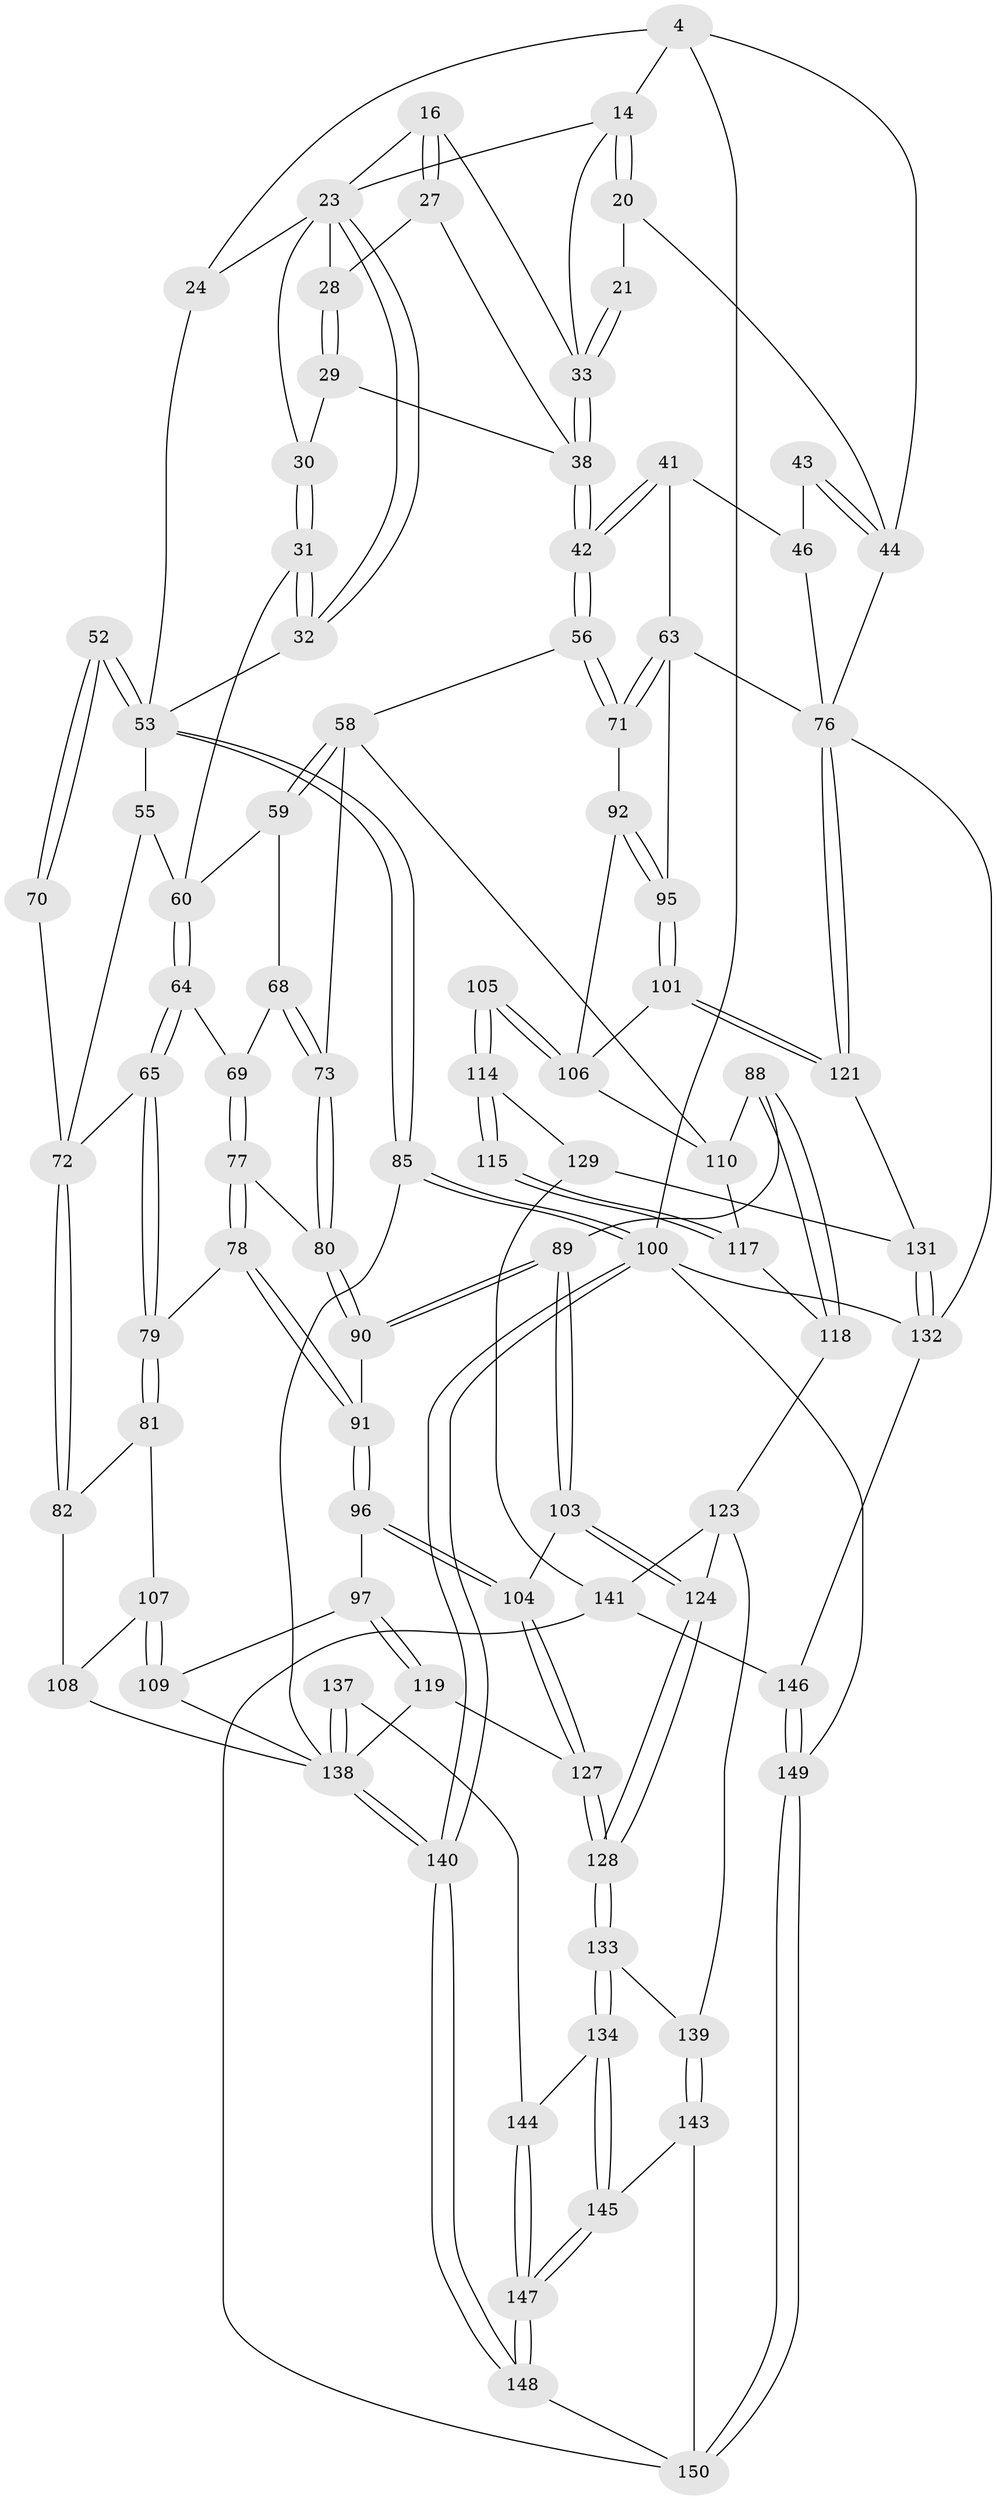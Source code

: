 // original degree distribution, {3: 0.013333333333333334, 4: 0.22, 6: 0.20666666666666667, 5: 0.56}
// Generated by graph-tools (version 1.1) at 2025/06/03/04/25 22:06:28]
// undirected, 90 vertices, 208 edges
graph export_dot {
graph [start="1"]
  node [color=gray90,style=filled];
  4 [pos="+0+0",super="+3"];
  14 [pos="+0.7131125542010388+0",super="+2+1"];
  16 [pos="+0.568645558709973+0.05034032319634297"];
  20 [pos="+0.8139426677159688+0.14101618921416803"];
  21 [pos="+0.7667931658226993+0.15035312983906488"];
  23 [pos="+0.2292235078643991+0.13548172317534793",super="+10+17"];
  24 [pos="+0.16787885395897018+0.1275218560270935",super="+13"];
  27 [pos="+0.5905254843938854+0.13539955926394076"];
  28 [pos="+0.5208997564241032+0.14633918837985574"];
  29 [pos="+0.4601221551513399+0.20966463873341673"];
  30 [pos="+0.3887122783988293+0.2130468640121385"];
  31 [pos="+0.38000812111243143+0.22226883007572262"];
  32 [pos="+0.33240278938371304+0.21502511627322876"];
  33 [pos="+0.7322983539693793+0.18189509050329283",super="+25+22"];
  38 [pos="+0.6645575577206615+0.3443205525605483",super="+34"];
  41 [pos="+0.6966702170388315+0.3499036348275648"];
  42 [pos="+0.668792348278894+0.35631508395022193"];
  43 [pos="+0.9214329541180789+0.22464977858493315",super="+39"];
  44 [pos="+1+0.11088784026179632",super="+19"];
  46 [pos="+0.8487864691613608+0.29526486925056145",super="+45+40"];
  52 [pos="+0+0.4160685401386764"];
  53 [pos="+0+0.3841853256305616",super="+36+35+51"];
  55 [pos="+0.24525794007587184+0.400220703712252"];
  56 [pos="+0.6397303649393463+0.43107629618901133"];
  58 [pos="+0.5959047618216604+0.4393656724210174",super="+57"];
  59 [pos="+0.4187669529039905+0.3671074220733492"];
  60 [pos="+0.4094797645784895+0.35711452125414833",super="+54"];
  63 [pos="+0.9195865245078009+0.5176628052884932",super="+62+50"];
  64 [pos="+0.3201699650107957+0.4731332239944838"];
  65 [pos="+0.2697684547446529+0.47466592419922754"];
  68 [pos="+0.39318715149230865+0.4882625167038672"];
  69 [pos="+0.38939997065667464+0.4943574172582092"];
  70 [pos="+0.08167684737703294+0.46182732348029826"];
  71 [pos="+0.6535524162452933+0.44823818087116846"];
  72 [pos="+0.14560569090160236+0.5121528954738213",super="+66+67"];
  73 [pos="+0.552983024684796+0.47251781040487517"];
  76 [pos="+1+0.7047480473029795",super="+61+47+48"];
  77 [pos="+0.3935469638813999+0.5257669932275472"];
  78 [pos="+0.36580959158984566+0.5720535422883111"];
  79 [pos="+0.2741604109859846+0.5560969086846848"];
  80 [pos="+0.4837959190134296+0.5468559581886816"];
  81 [pos="+0.24858708841605753+0.5873198354491415"];
  82 [pos="+0.15658034275763477+0.5638851098390352"];
  85 [pos="+0+0.6024413300998999"];
  88 [pos="+0.5150606799622282+0.6817953458535738"];
  89 [pos="+0.5020678105181285+0.6798921174174192"];
  90 [pos="+0.47791421557468355+0.5973114518008461"];
  91 [pos="+0.3717972599616423+0.5864261109153628"];
  92 [pos="+0.6789608182989847+0.5181874600666381"];
  95 [pos="+0.8370069349330046+0.6556146320487335"];
  96 [pos="+0.37391339228444936+0.7060828529515418"];
  97 [pos="+0.31355241276886014+0.7051902015477354"];
  100 [pos="+0+1",super="+74"];
  101 [pos="+0.8355050572451479+0.6646062519882668"];
  103 [pos="+0.4107266840759219+0.7223876464499952"];
  104 [pos="+0.4000896490269263+0.7215254514167319"];
  105 [pos="+0.7153337721424875+0.7233673433906852"];
  106 [pos="+0.6523490136711041+0.689797885982464",super="+94+102"];
  107 [pos="+0.16935254969583696+0.6657530714764628",super="+99"];
  108 [pos="+0.11036900154576369+0.6522308948050435",super="+83"];
  109 [pos="+0.20984722336476755+0.7139850706691946",super="+98"];
  110 [pos="+0.5964554225338325+0.6988133927350141",super="+87+86"];
  114 [pos="+0.6946433570987615+0.7995102426887586"];
  115 [pos="+0.6884918417598076+0.7971478009807857"];
  117 [pos="+0.5913169678243985+0.780874238219823",super="+116"];
  118 [pos="+0.5550830092128708+0.7932742640497734"];
  119 [pos="+0.2549698745184104+0.8181424208139115"];
  121 [pos="+0.8720751086481229+0.726425704186924"];
  123 [pos="+0.4758853892426636+0.8385827405139837",super="+122"];
  124 [pos="+0.46331431115709276+0.8234300751395388"];
  127 [pos="+0.3544108548843995+0.8320492866433045"];
  128 [pos="+0.3621615246471684+0.8614380551268908"];
  129 [pos="+0.699500624783583+0.8421300427071697",super="+126"];
  131 [pos="+0.8848571819953548+0.8418158733692211",super="+125"];
  132 [pos="+0.8995339713692521+0.8651819541653926",super="+75"];
  133 [pos="+0.36249250453460696+0.872324696037073"];
  134 [pos="+0.34356869809451496+0.923553657107725"];
  137 [pos="+0.21645240106977115+0.89044632836771",super="+136"];
  138 [pos="+0+1",super="+112+84+120"];
  139 [pos="+0.44414451849140957+0.8769429919053695"];
  140 [pos="+0+1"];
  141 [pos="+0.6350342551729758+0.9909172226707403",super="+130"];
  143 [pos="+0.43616378230320924+0.9701081654155034"];
  144 [pos="+0.2651027650016943+0.9618213568807842",super="+135"];
  145 [pos="+0.3437004681191143+0.9243632497283658"];
  146 [pos="+0.8887144125344718+0.9055894050092679"];
  147 [pos="+0.2826420595652309+0.9989271084913649"];
  148 [pos="+0.14025418197663508+1"];
  149 [pos="+1+1"];
  150 [pos="+0.5990501534419996+1",super="+142"];
  4 -- 100 [weight=2];
  4 -- 14;
  4 -- 24 [weight=2];
  4 -- 44;
  14 -- 20;
  14 -- 20;
  14 -- 33;
  14 -- 23;
  16 -- 27;
  16 -- 27;
  16 -- 33;
  16 -- 23;
  20 -- 21;
  20 -- 44;
  21 -- 33 [weight=2];
  21 -- 33;
  23 -- 24 [weight=3];
  23 -- 32;
  23 -- 32;
  23 -- 30;
  23 -- 28;
  24 -- 53 [weight=2];
  27 -- 28;
  27 -- 38;
  28 -- 29;
  28 -- 29;
  29 -- 30;
  29 -- 38;
  30 -- 31;
  30 -- 31;
  31 -- 32;
  31 -- 32;
  31 -- 60;
  32 -- 53;
  33 -- 38 [weight=2];
  33 -- 38;
  38 -- 42;
  38 -- 42;
  41 -- 42;
  41 -- 42;
  41 -- 46;
  41 -- 63;
  42 -- 56;
  42 -- 56;
  43 -- 44 [weight=2];
  43 -- 44;
  43 -- 46 [weight=2];
  44 -- 76;
  46 -- 76 [weight=2];
  52 -- 53 [weight=2];
  52 -- 53;
  52 -- 70;
  52 -- 70;
  53 -- 85;
  53 -- 85;
  53 -- 55;
  55 -- 60;
  55 -- 72;
  56 -- 71;
  56 -- 71;
  56 -- 58;
  58 -- 59;
  58 -- 59;
  58 -- 73;
  58 -- 110;
  59 -- 60;
  59 -- 68;
  60 -- 64;
  60 -- 64;
  63 -- 71;
  63 -- 71;
  63 -- 76 [weight=2];
  63 -- 95;
  64 -- 65;
  64 -- 65;
  64 -- 69;
  65 -- 79;
  65 -- 79;
  65 -- 72;
  68 -- 69;
  68 -- 73;
  68 -- 73;
  69 -- 77;
  69 -- 77;
  70 -- 72 [weight=2];
  71 -- 92;
  72 -- 82;
  72 -- 82;
  73 -- 80;
  73 -- 80;
  76 -- 121;
  76 -- 121;
  76 -- 132;
  77 -- 78;
  77 -- 78;
  77 -- 80;
  78 -- 79;
  78 -- 91;
  78 -- 91;
  79 -- 81;
  79 -- 81;
  80 -- 90;
  80 -- 90;
  81 -- 82;
  81 -- 107;
  82 -- 108;
  85 -- 100;
  85 -- 100;
  85 -- 138;
  88 -- 89;
  88 -- 118;
  88 -- 118;
  88 -- 110;
  89 -- 90;
  89 -- 90;
  89 -- 103;
  89 -- 103;
  90 -- 91;
  91 -- 96;
  91 -- 96;
  92 -- 95;
  92 -- 95;
  92 -- 106;
  95 -- 101;
  95 -- 101;
  96 -- 97;
  96 -- 104;
  96 -- 104;
  97 -- 119;
  97 -- 119;
  97 -- 109;
  100 -- 140;
  100 -- 140;
  100 -- 149;
  100 -- 132;
  101 -- 121;
  101 -- 121;
  101 -- 106;
  103 -- 104;
  103 -- 124;
  103 -- 124;
  104 -- 127;
  104 -- 127;
  105 -- 106 [weight=2];
  105 -- 106;
  105 -- 114;
  105 -- 114;
  106 -- 110 [weight=2];
  107 -- 108;
  107 -- 109 [weight=2];
  107 -- 109;
  108 -- 138 [weight=2];
  109 -- 138;
  110 -- 117;
  114 -- 115;
  114 -- 115;
  114 -- 129;
  115 -- 117 [weight=2];
  115 -- 117;
  117 -- 118;
  118 -- 123;
  119 -- 127;
  119 -- 138;
  121 -- 131;
  123 -- 124;
  123 -- 139;
  123 -- 141;
  124 -- 128;
  124 -- 128;
  127 -- 128;
  127 -- 128;
  128 -- 133;
  128 -- 133;
  129 -- 131 [weight=2];
  129 -- 141;
  131 -- 132;
  131 -- 132;
  132 -- 146;
  133 -- 134;
  133 -- 134;
  133 -- 139;
  134 -- 145;
  134 -- 145;
  134 -- 144;
  137 -- 138 [weight=2];
  137 -- 138;
  137 -- 144 [weight=2];
  138 -- 140;
  138 -- 140;
  139 -- 143;
  139 -- 143;
  140 -- 148;
  140 -- 148;
  141 -- 146;
  141 -- 150;
  143 -- 145;
  143 -- 150;
  144 -- 147;
  144 -- 147;
  145 -- 147;
  145 -- 147;
  146 -- 149;
  146 -- 149;
  147 -- 148;
  147 -- 148;
  148 -- 150;
  149 -- 150;
  149 -- 150;
}

